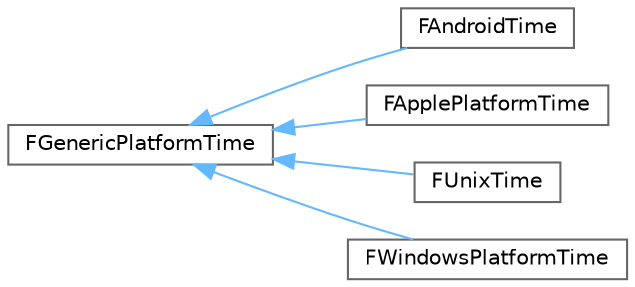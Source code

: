 digraph "Graphical Class Hierarchy"
{
 // INTERACTIVE_SVG=YES
 // LATEX_PDF_SIZE
  bgcolor="transparent";
  edge [fontname=Helvetica,fontsize=10,labelfontname=Helvetica,labelfontsize=10];
  node [fontname=Helvetica,fontsize=10,shape=box,height=0.2,width=0.4];
  rankdir="LR";
  Node0 [id="Node000000",label="FGenericPlatformTime",height=0.2,width=0.4,color="grey40", fillcolor="white", style="filled",URL="$dc/d9b/structFGenericPlatformTime.html",tooltip="Generic implementation for most platforms."];
  Node0 -> Node1 [id="edge4001_Node000000_Node000001",dir="back",color="steelblue1",style="solid",tooltip=" "];
  Node1 [id="Node000001",label="FAndroidTime",height=0.2,width=0.4,color="grey40", fillcolor="white", style="filled",URL="$d1/d27/structFAndroidTime.html",tooltip="Android implementation of the Time OS functions."];
  Node0 -> Node2 [id="edge4002_Node000000_Node000002",dir="back",color="steelblue1",style="solid",tooltip=" "];
  Node2 [id="Node000002",label="FApplePlatformTime",height=0.2,width=0.4,color="grey40", fillcolor="white", style="filled",URL="$d4/d46/structFApplePlatformTime.html",tooltip="Please see following UDN post about using rdtsc on processors that support result being invariant acr..."];
  Node0 -> Node3 [id="edge4003_Node000000_Node000003",dir="back",color="steelblue1",style="solid",tooltip=" "];
  Node3 [id="Node000003",label="FUnixTime",height=0.2,width=0.4,color="grey40", fillcolor="white", style="filled",URL="$d8/d91/structFUnixTime.html",tooltip="Unix implementation of the Time OS functions."];
  Node0 -> Node4 [id="edge4004_Node000000_Node000004",dir="back",color="steelblue1",style="solid",tooltip=" "];
  Node4 [id="Node000004",label="FWindowsPlatformTime",height=0.2,width=0.4,color="grey40", fillcolor="white", style="filled",URL="$db/d62/structFWindowsPlatformTime.html",tooltip="Windows implementation of the Time OS functions."];
}
